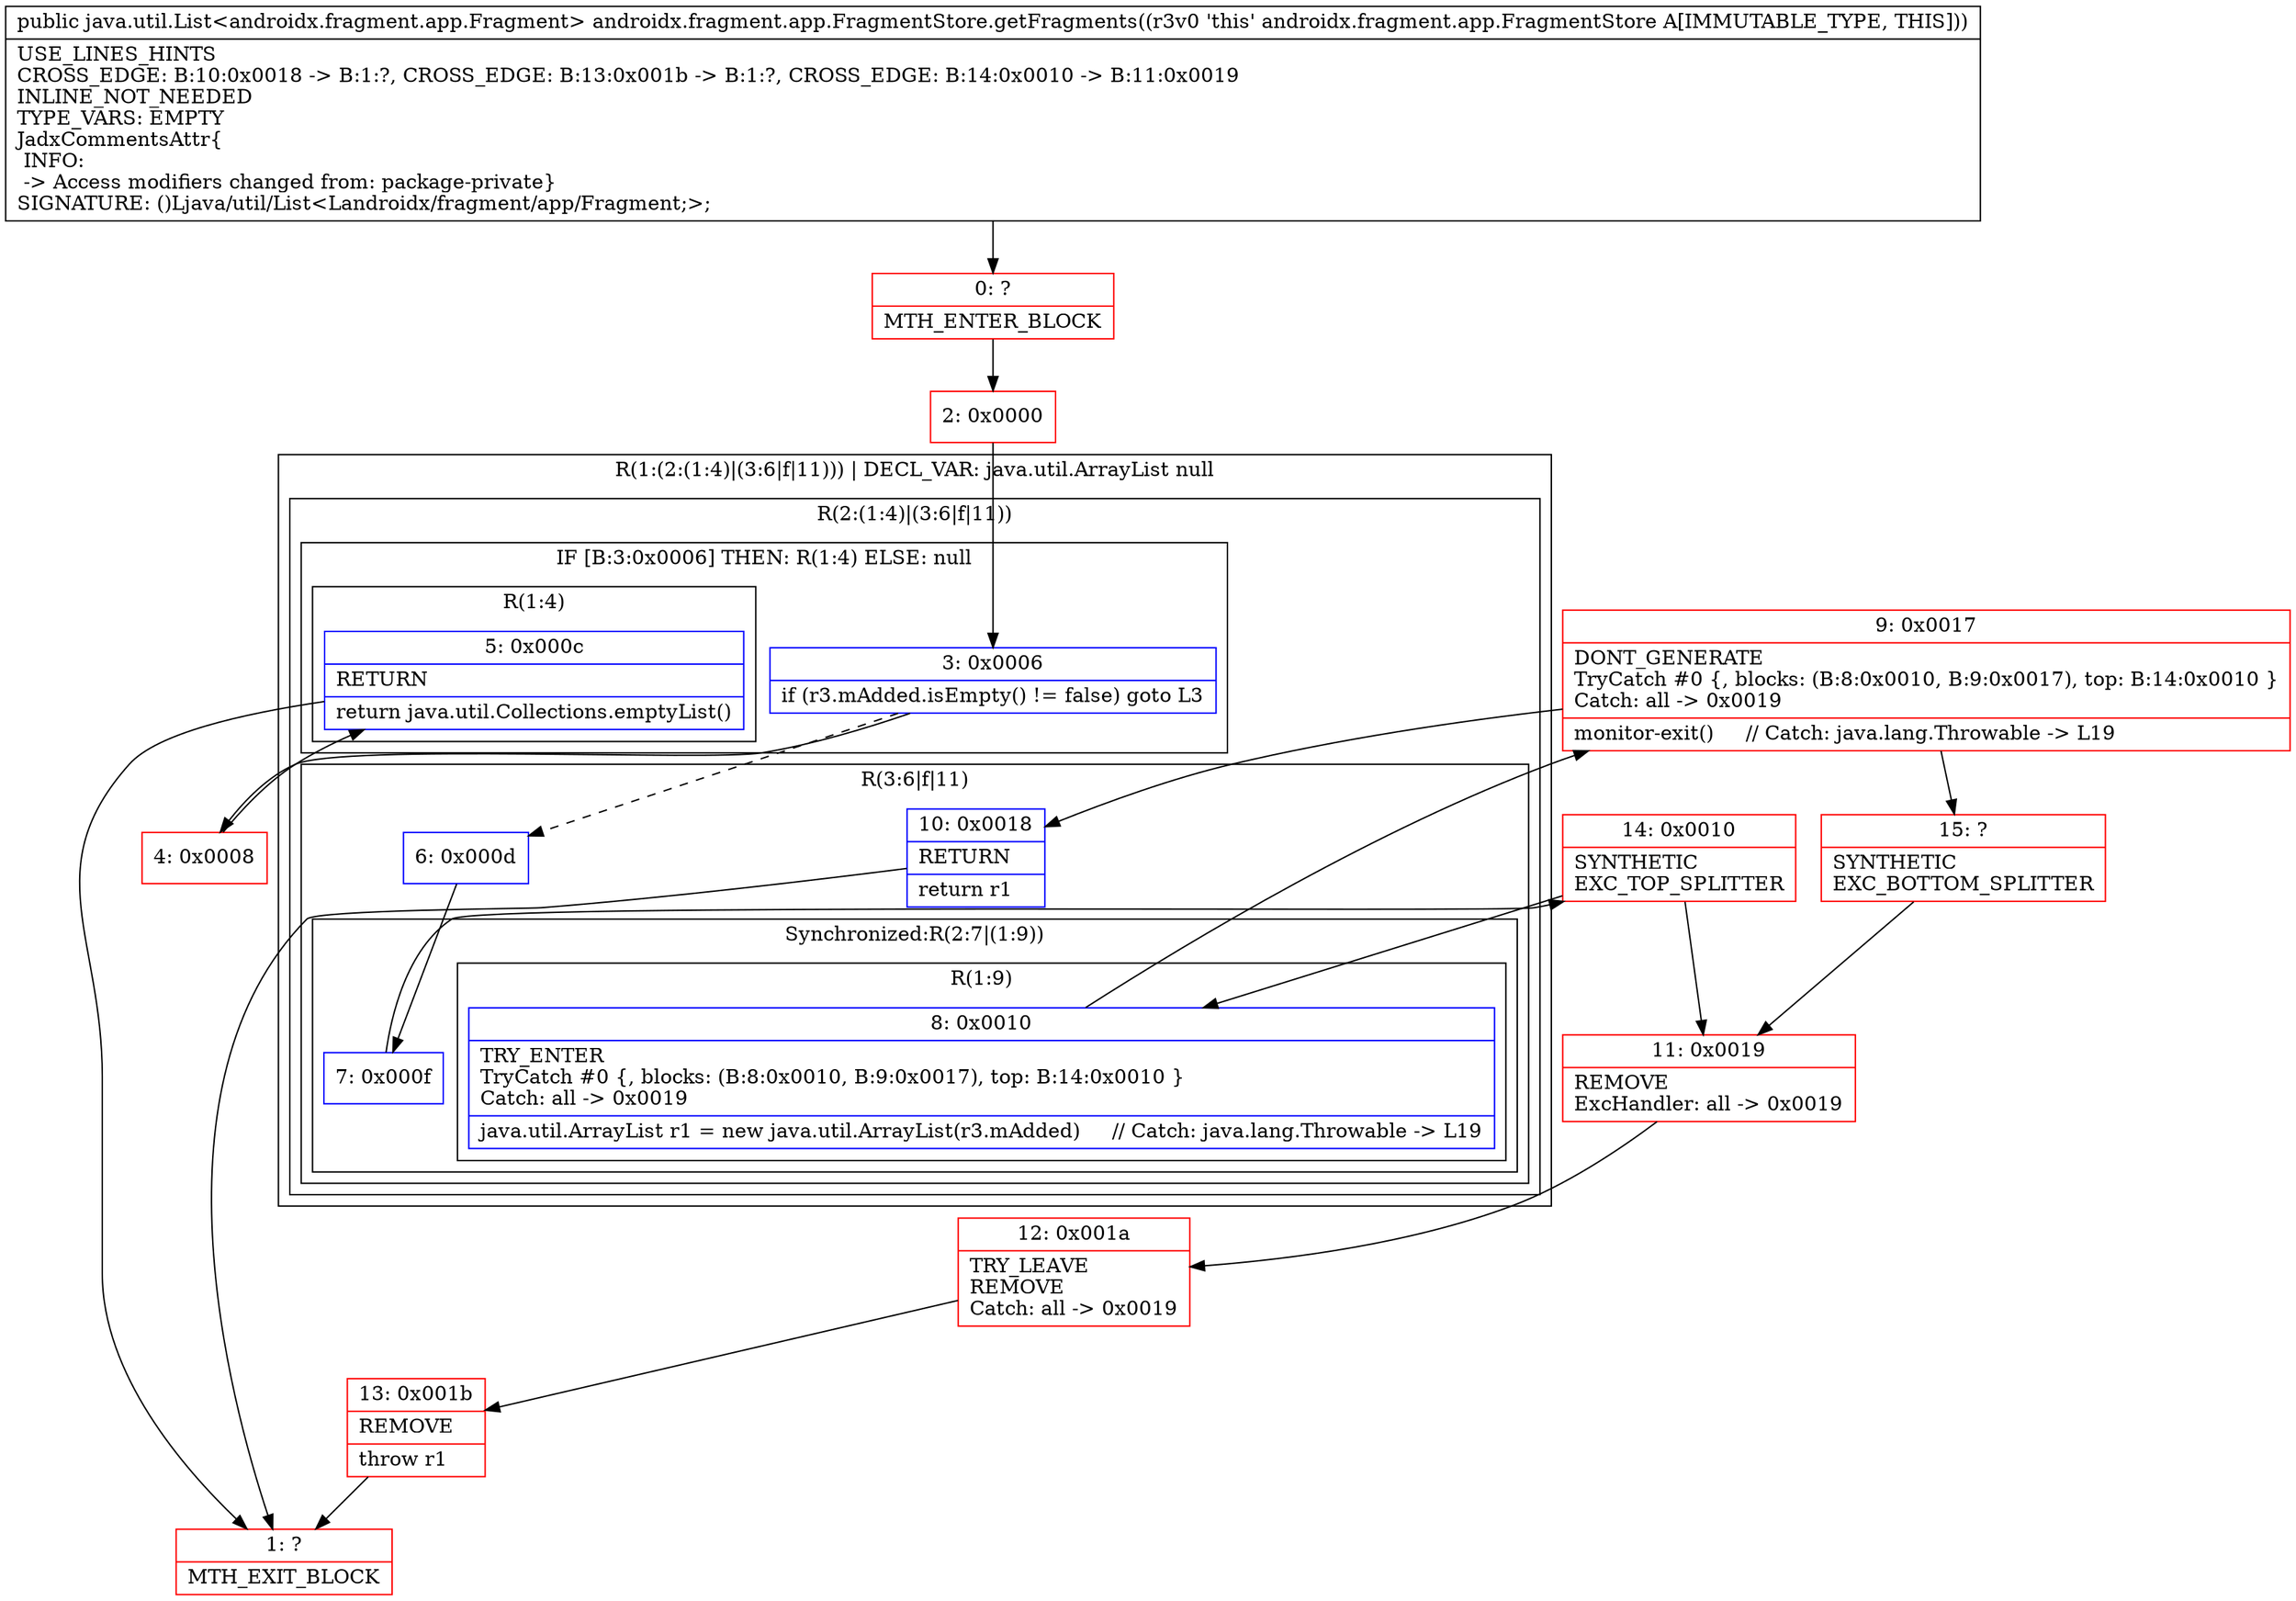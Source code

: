 digraph "CFG forandroidx.fragment.app.FragmentStore.getFragments()Ljava\/util\/List;" {
subgraph cluster_Region_368740166 {
label = "R(1:(2:(1:4)|(3:6|f|11))) | DECL_VAR: java.util.ArrayList null\l";
node [shape=record,color=blue];
subgraph cluster_Region_2128704265 {
label = "R(2:(1:4)|(3:6|f|11))";
node [shape=record,color=blue];
subgraph cluster_IfRegion_1562992987 {
label = "IF [B:3:0x0006] THEN: R(1:4) ELSE: null";
node [shape=record,color=blue];
Node_3 [shape=record,label="{3\:\ 0x0006|if (r3.mAdded.isEmpty() != false) goto L3\l}"];
subgraph cluster_Region_1984079191 {
label = "R(1:4)";
node [shape=record,color=blue];
Node_5 [shape=record,label="{5\:\ 0x000c|RETURN\l|return java.util.Collections.emptyList()\l}"];
}
}
subgraph cluster_Region_780443905 {
label = "R(3:6|f|11)";
node [shape=record,color=blue];
Node_6 [shape=record,label="{6\:\ 0x000d}"];
subgraph cluster_SynchronizedRegion_935578734 {
label = "Synchronized:R(2:7|(1:9))";
node [shape=record,color=blue];
Node_7 [shape=record,label="{7\:\ 0x000f}"];
subgraph cluster_Region_1891008355 {
label = "R(1:9)";
node [shape=record,color=blue];
Node_8 [shape=record,label="{8\:\ 0x0010|TRY_ENTER\lTryCatch #0 \{, blocks: (B:8:0x0010, B:9:0x0017), top: B:14:0x0010 \}\lCatch: all \-\> 0x0019\l|java.util.ArrayList r1 = new java.util.ArrayList(r3.mAdded)     \/\/ Catch: java.lang.Throwable \-\> L19\l}"];
}
}
Node_10 [shape=record,label="{10\:\ 0x0018|RETURN\l|return r1\l}"];
}
}
}
Node_0 [shape=record,color=red,label="{0\:\ ?|MTH_ENTER_BLOCK\l}"];
Node_2 [shape=record,color=red,label="{2\:\ 0x0000}"];
Node_4 [shape=record,color=red,label="{4\:\ 0x0008}"];
Node_1 [shape=record,color=red,label="{1\:\ ?|MTH_EXIT_BLOCK\l}"];
Node_14 [shape=record,color=red,label="{14\:\ 0x0010|SYNTHETIC\lEXC_TOP_SPLITTER\l}"];
Node_9 [shape=record,color=red,label="{9\:\ 0x0017|DONT_GENERATE\lTryCatch #0 \{, blocks: (B:8:0x0010, B:9:0x0017), top: B:14:0x0010 \}\lCatch: all \-\> 0x0019\l|monitor\-exit()     \/\/ Catch: java.lang.Throwable \-\> L19\l}"];
Node_15 [shape=record,color=red,label="{15\:\ ?|SYNTHETIC\lEXC_BOTTOM_SPLITTER\l}"];
Node_11 [shape=record,color=red,label="{11\:\ 0x0019|REMOVE\lExcHandler: all \-\> 0x0019\l}"];
Node_12 [shape=record,color=red,label="{12\:\ 0x001a|TRY_LEAVE\lREMOVE\lCatch: all \-\> 0x0019\l}"];
Node_13 [shape=record,color=red,label="{13\:\ 0x001b|REMOVE\l|throw r1\l}"];
MethodNode[shape=record,label="{public java.util.List\<androidx.fragment.app.Fragment\> androidx.fragment.app.FragmentStore.getFragments((r3v0 'this' androidx.fragment.app.FragmentStore A[IMMUTABLE_TYPE, THIS]))  | USE_LINES_HINTS\lCROSS_EDGE: B:10:0x0018 \-\> B:1:?, CROSS_EDGE: B:13:0x001b \-\> B:1:?, CROSS_EDGE: B:14:0x0010 \-\> B:11:0x0019\lINLINE_NOT_NEEDED\lTYPE_VARS: EMPTY\lJadxCommentsAttr\{\l INFO: \l \-\> Access modifiers changed from: package\-private\}\lSIGNATURE: ()Ljava\/util\/List\<Landroidx\/fragment\/app\/Fragment;\>;\l}"];
MethodNode -> Node_0;Node_3 -> Node_4;
Node_3 -> Node_6[style=dashed];
Node_5 -> Node_1;
Node_6 -> Node_7;
Node_7 -> Node_14;
Node_8 -> Node_9;
Node_10 -> Node_1;
Node_0 -> Node_2;
Node_2 -> Node_3;
Node_4 -> Node_5;
Node_14 -> Node_8;
Node_14 -> Node_11;
Node_9 -> Node_10;
Node_9 -> Node_15;
Node_15 -> Node_11;
Node_11 -> Node_12;
Node_12 -> Node_13;
Node_13 -> Node_1;
}

